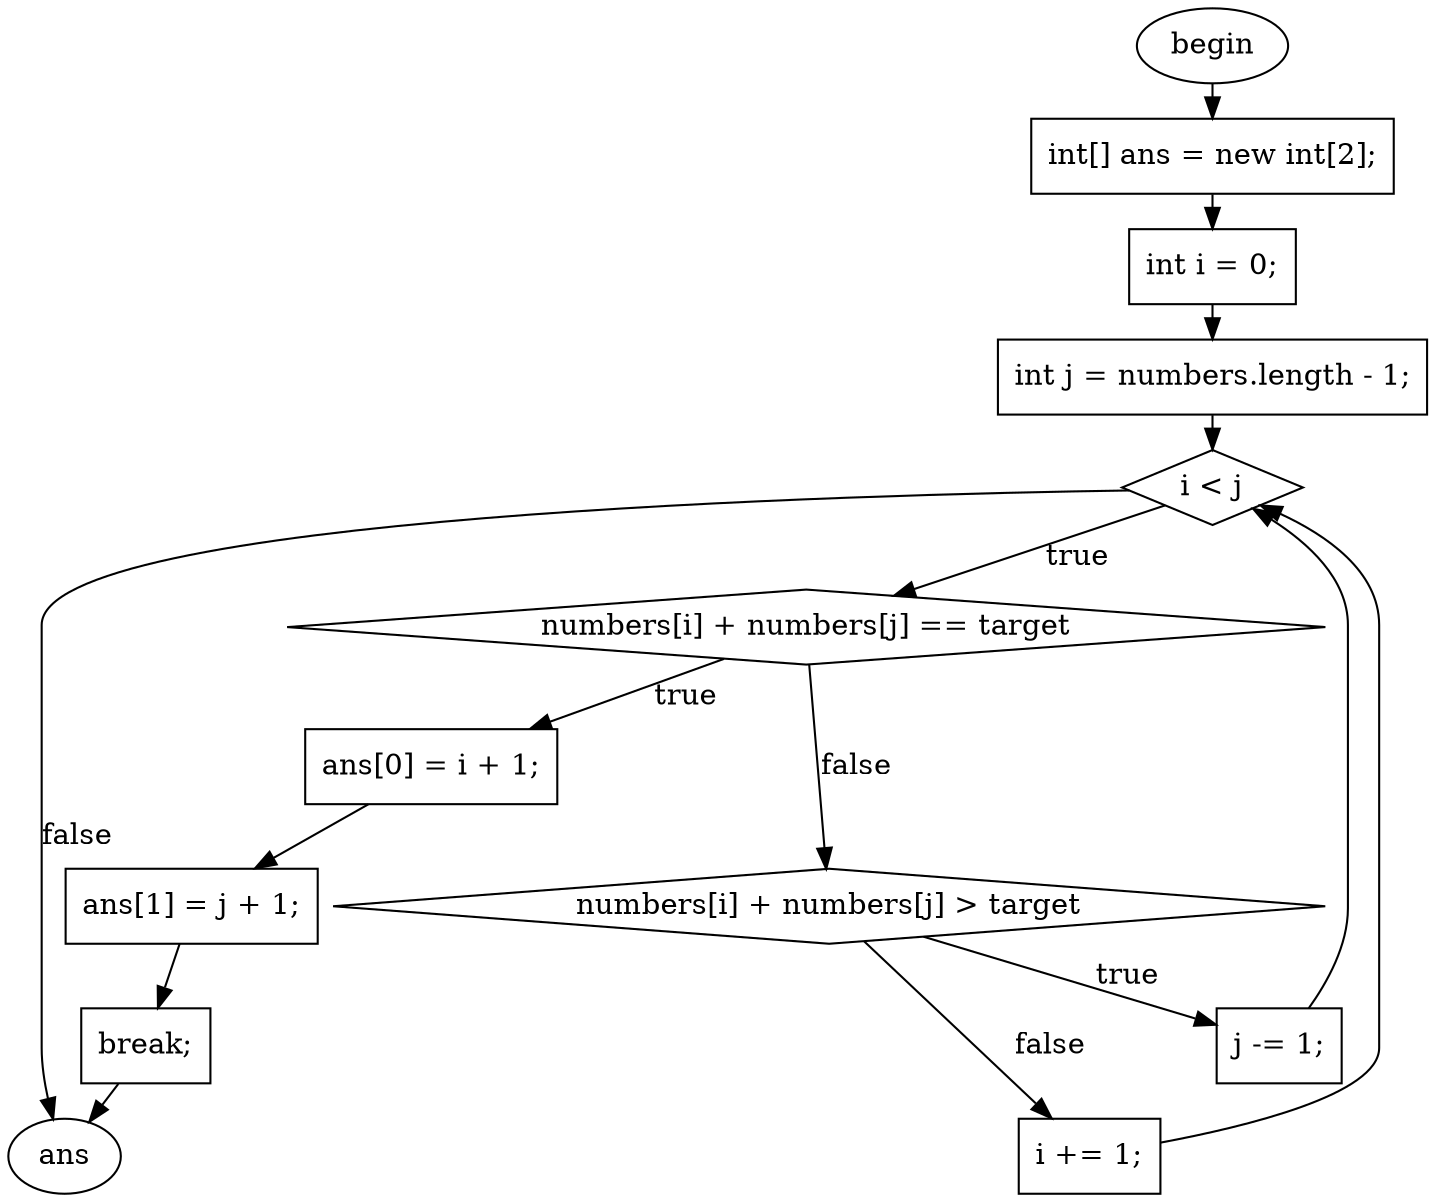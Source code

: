 digraph G{
ranksep = 0.1;
nodesep = 0.1;
F0T0[ shape=ellipse, label="begin", style="filled", fillcolor="white"]
F45T67[ shape=box, label="int[] ans = new int[2];", style="filled", fillcolor="white"]
F73T82[ shape=box, label="int i = 0;", style="filled", fillcolor="white"]
F88T114[ shape=box, label="int j = numbers.length - 1;", style="filled", fillcolor="white"]
F120T420[ shape=diamond, label="i \< j", style="filled", fillcolor="white"]
F142T414[ shape=diamond, label="numbers[i] + numbers[j] == target", style="filled", fillcolor="white"]
F191T205[ shape=box, label="ans[0] = i + 1;", style="filled", fillcolor="white"]
F215T229[ shape=box, label="ans[1] = j + 1;", style="filled", fillcolor="white"]
F239T244[ shape=box, label="break;", style="filled", fillcolor="white"]
F259T414TelseIf[ shape=diamond, label="numbers[i] + numbers[j] \> target", style="filled", fillcolor="white"]
F369T375[ shape=box, label="j -= 1;", style="filled", fillcolor="white"]
F400T406[ shape=box, label="i += 1;", style="filled", fillcolor="white"]
F426T436[ shape=ellipse, label="ans", style="filled", fillcolor="white"]
F0T0 -> F45T67
F45T67 -> F73T82
F73T82 -> F88T114
F88T114 -> F120T420
F191T205 -> F215T229
F215T229 -> F239T244
F120T420 -> F142T414[label="true", minlen=1]
F142T414 -> F191T205[label="true", minlen=1]
F142T414 -> F259T414TelseIf[label="false", minlen=2]
F259T414TelseIf -> F369T375[label="true", minlen=1]
F259T414TelseIf -> F400T406[label="false", minlen=2]
F369T375 -> F120T420
F400T406 -> F120T420
F239T244 -> F426T436
F120T420 -> F426T436[label="false", minlen=2]
}
